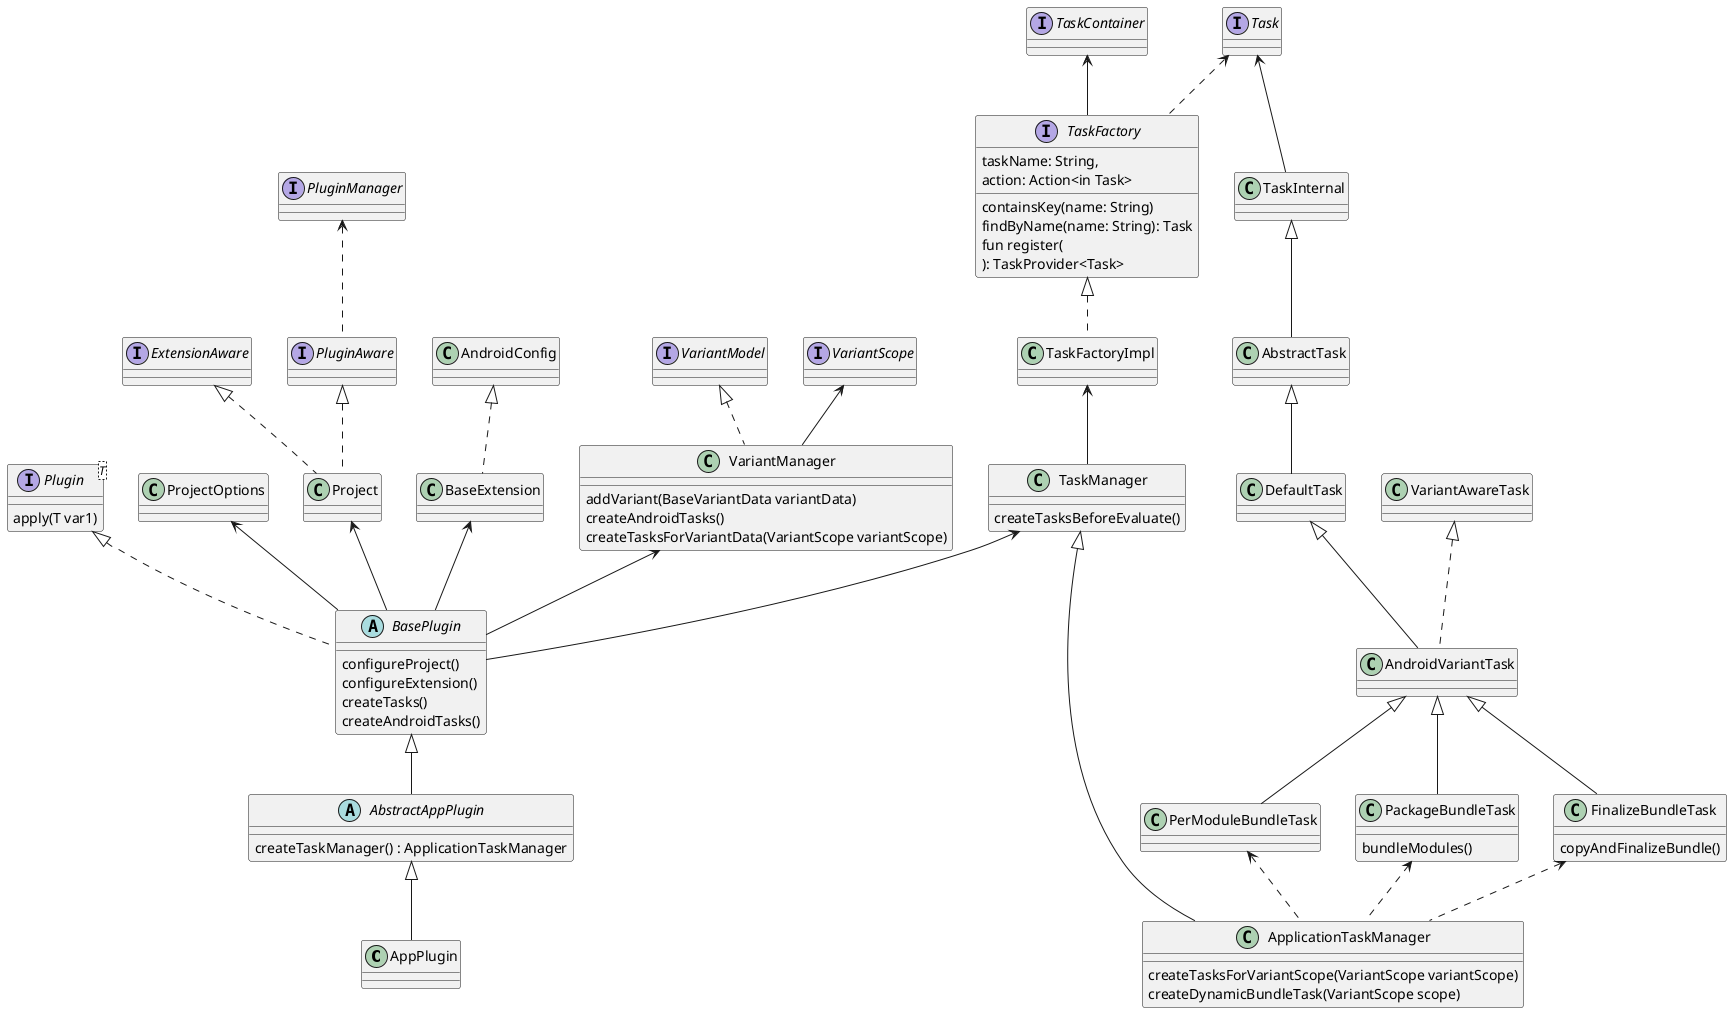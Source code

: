 @startuml android_build_activity

'Android应用程序插件'
class AppPlugin {

}
AbstractAppPlugin <|-- AppPlugin
abstract class AbstractAppPlugin {
    createTaskManager() : ApplicationTaskManager
}
BasePlugin <|-- AbstractAppPlugin
abstract class BasePlugin {
    configureProject()
    configureExtension()
    createTasks()
    createAndroidTasks()
}
Plugin <|.. BasePlugin
'gradle插件接口'
interface Plugin<T> {
    '插件执行方法'
    apply(T var1)
}
ProjectOptions <-- BasePlugin
'工程选项，来自命令行或执行环境'
class ProjectOptions {

}
Project <-- BasePlugin
'表示一个gradle工程，在gradle配置阶段完成创建'
class Project {

}
ExtensionAware <|.. Project
'关注拓展'
interface ExtensionAware {

}
'关注插件'
PluginAware <|.. Project
interface PluginAware {

}
PluginManager <.. PluginAware
interface PluginManager {

}
BaseExtension <-- BasePlugin
AndroidConfig <|.. BaseExtension
VariantManager <-- BasePlugin
'变体管理器'
class VariantManager {
    addVariant(BaseVariantData variantData)
    createAndroidTasks()
    createTasksForVariantData(VariantScope variantScope)
}
VariantModel <|.. VariantManager
'提供关于构建类型，产品flavor和签名配置信息'
interface VariantModel {

}
VariantScope <-- VariantManager
'变体范围包含特定变体的数据'
interface VariantScope {

}
TaskManager <-- BasePlugin
'Android工程task管理器'
class ApplicationTaskManager {
    /'Android构建task都是在这创建的'/
    createTasksForVariantScope(VariantScope variantScope)
    /'动态模块相关task'/
    createDynamicBundleTask(VariantScope scope)
}
TaskManager <|-- ApplicationTaskManager
class TaskManager {
    /'在脚本评估前创建task，这些task可被自定义task引用'/
    createTasksBeforeEvaluate()
}
TaskFactoryImpl <-- TaskManager
class TaskFactoryImpl {

}
TaskFactory <|.. TaskFactoryImpl
interface TaskFactory {
    containsKey(name: String)
    findByName(name: String): Task
    fun register(
        taskName: String,
        action: Action<in Task>
    ): TaskProvider<Task>
}
TaskContainer <-- TaskFactory
'task管理容器'
interface TaskContainer  {

}
Task <.. TaskFactory
'具体task'
interface Task {

}

PerModuleBundleTask <.. ApplicationTaskManager
'压缩模块bundle元素成一个zip文件'
class PerModuleBundleTask {

}
AndroidVariantTask <|-- PerModuleBundleTask
PackageBundleTask <.. ApplicationTaskManager
'用所有动态模块生成.aab'
class PackageBundleTask {
    bundleModules()
}
AndroidVariantTask <|-- PackageBundleTask
DefaultTask <|-- AndroidVariantTask
AbstractTask <|-- DefaultTask
TaskInternal <|-- AbstractTask
Task <-- TaskInternal
VariantAwareTask <|.. AndroidVariantTask
FinalizeBundleTask <.. ApplicationTaskManager
'拷贝.aab到最终目录，如果不是debug变体且证书有效，签名证书'
class FinalizeBundleTask {
    copyAndFinalizeBundle()
}
AndroidVariantTask <|-- FinalizeBundleTask

@enduml